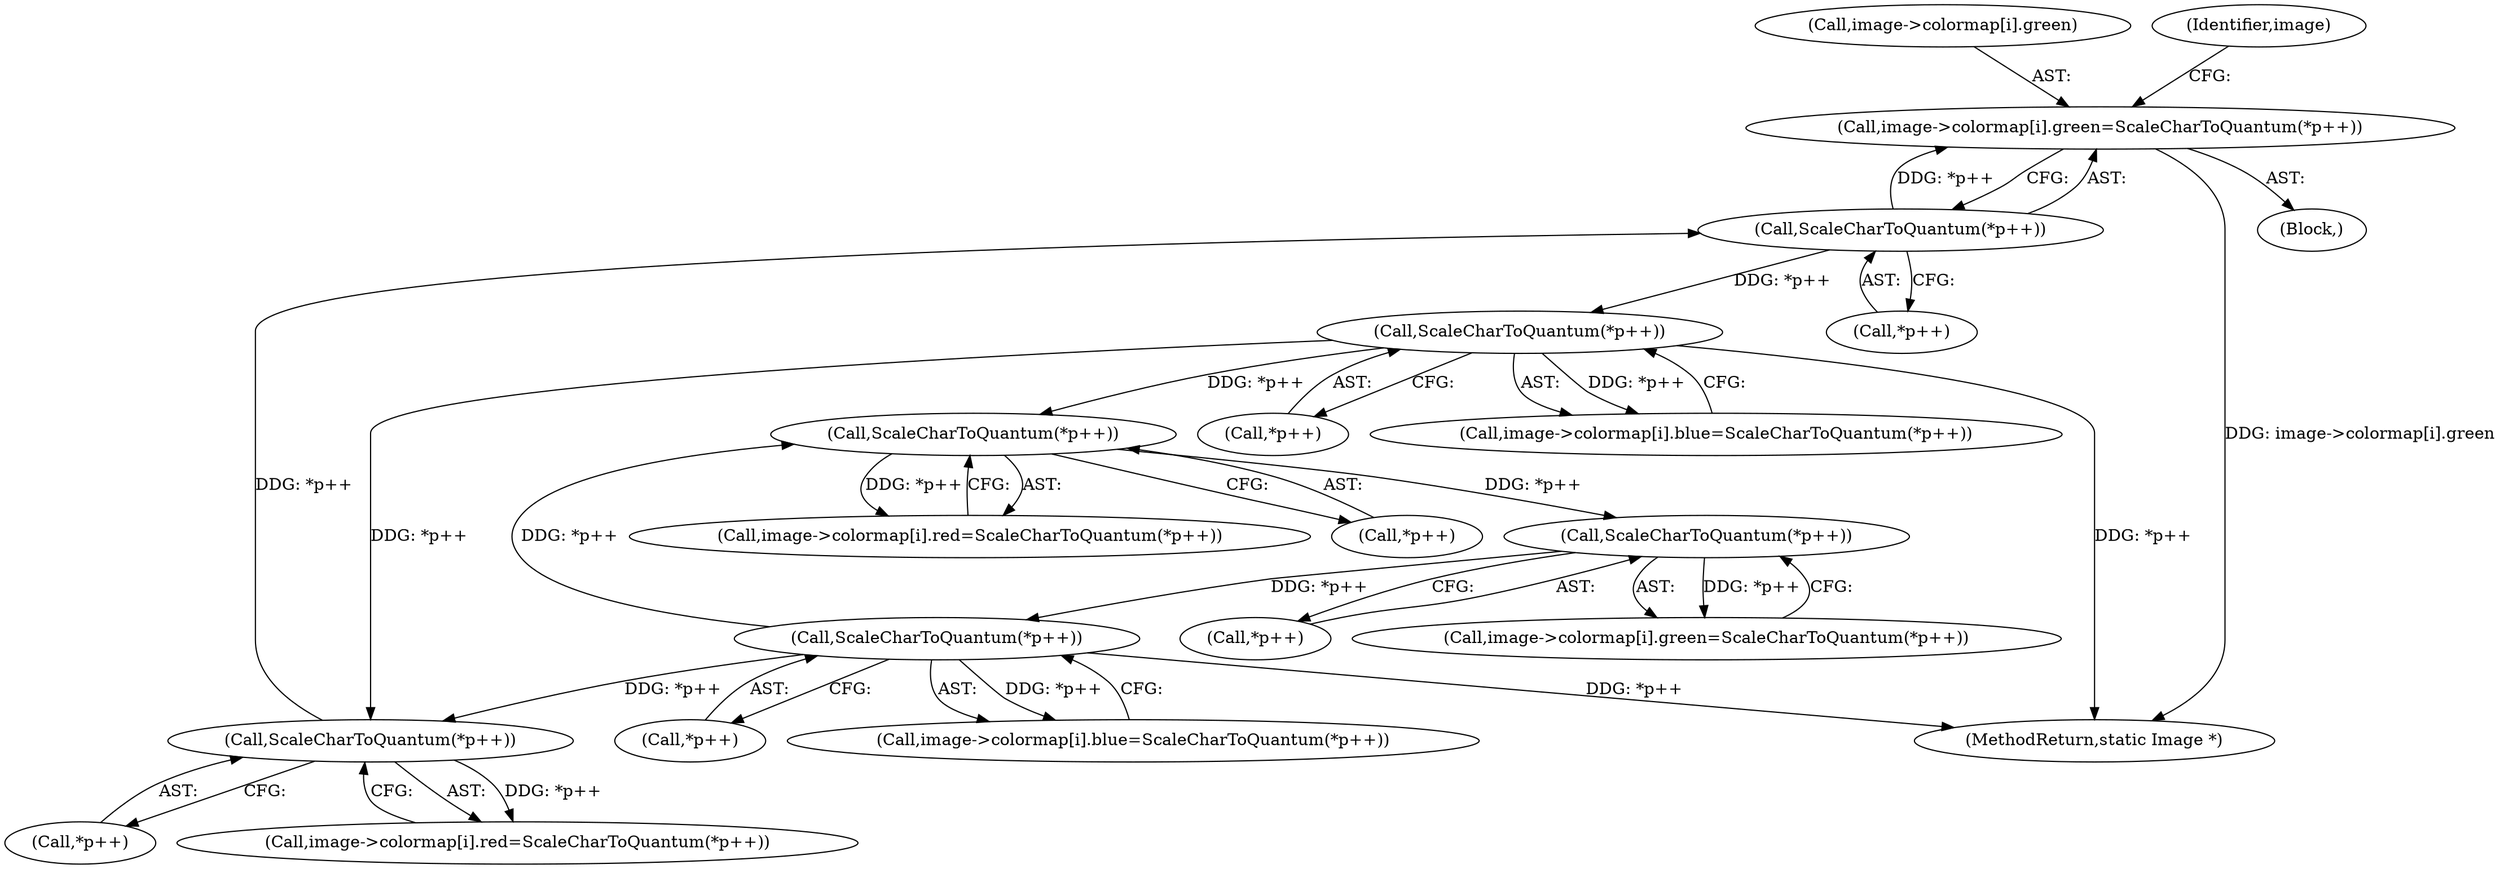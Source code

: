 digraph "0_ImageMagick_f6e9d0d9955e85bdd7540b251cd50d598dacc5e6_20@array" {
"1001122" [label="(Call,image->colormap[i].green=ScaleCharToQuantum(*p++))"];
"1001130" [label="(Call,ScaleCharToQuantum(*p++))"];
"1001118" [label="(Call,ScaleCharToQuantum(*p++))"];
"1001307" [label="(Call,ScaleCharToQuantum(*p++))"];
"1001295" [label="(Call,ScaleCharToQuantum(*p++))"];
"1001283" [label="(Call,ScaleCharToQuantum(*p++))"];
"1001142" [label="(Call,ScaleCharToQuantum(*p++))"];
"1001130" [label="(Call,ScaleCharToQuantum(*p++))"];
"1001287" [label="(Call,image->colormap[i].green=ScaleCharToQuantum(*p++))"];
"1001131" [label="(Call,*p++)"];
"1001275" [label="(Call,image->colormap[i].red=ScaleCharToQuantum(*p++))"];
"1001109" [label="(Block,)"];
"1001284" [label="(Call,*p++)"];
"1001122" [label="(Call,image->colormap[i].green=ScaleCharToQuantum(*p++))"];
"1001143" [label="(Call,*p++)"];
"1001119" [label="(Call,*p++)"];
"1001110" [label="(Call,image->colormap[i].red=ScaleCharToQuantum(*p++))"];
"1001307" [label="(Call,ScaleCharToQuantum(*p++))"];
"1001123" [label="(Call,image->colormap[i].green)"];
"1001295" [label="(Call,ScaleCharToQuantum(*p++))"];
"1001283" [label="(Call,ScaleCharToQuantum(*p++))"];
"1001296" [label="(Call,*p++)"];
"1001118" [label="(Call,ScaleCharToQuantum(*p++))"];
"1001142" [label="(Call,ScaleCharToQuantum(*p++))"];
"1001554" [label="(MethodReturn,static Image *)"];
"1001308" [label="(Call,*p++)"];
"1001299" [label="(Call,image->colormap[i].blue=ScaleCharToQuantum(*p++))"];
"1001138" [label="(Identifier,image)"];
"1001134" [label="(Call,image->colormap[i].blue=ScaleCharToQuantum(*p++))"];
"1001122" -> "1001109"  [label="AST: "];
"1001122" -> "1001130"  [label="CFG: "];
"1001123" -> "1001122"  [label="AST: "];
"1001130" -> "1001122"  [label="AST: "];
"1001138" -> "1001122"  [label="CFG: "];
"1001122" -> "1001554"  [label="DDG: image->colormap[i].green"];
"1001130" -> "1001122"  [label="DDG: *p++"];
"1001130" -> "1001131"  [label="CFG: "];
"1001131" -> "1001130"  [label="AST: "];
"1001118" -> "1001130"  [label="DDG: *p++"];
"1001130" -> "1001142"  [label="DDG: *p++"];
"1001118" -> "1001110"  [label="AST: "];
"1001118" -> "1001119"  [label="CFG: "];
"1001119" -> "1001118"  [label="AST: "];
"1001110" -> "1001118"  [label="CFG: "];
"1001118" -> "1001110"  [label="DDG: *p++"];
"1001307" -> "1001118"  [label="DDG: *p++"];
"1001142" -> "1001118"  [label="DDG: *p++"];
"1001307" -> "1001299"  [label="AST: "];
"1001307" -> "1001308"  [label="CFG: "];
"1001308" -> "1001307"  [label="AST: "];
"1001299" -> "1001307"  [label="CFG: "];
"1001307" -> "1001554"  [label="DDG: *p++"];
"1001307" -> "1001283"  [label="DDG: *p++"];
"1001307" -> "1001299"  [label="DDG: *p++"];
"1001295" -> "1001307"  [label="DDG: *p++"];
"1001295" -> "1001287"  [label="AST: "];
"1001295" -> "1001296"  [label="CFG: "];
"1001296" -> "1001295"  [label="AST: "];
"1001287" -> "1001295"  [label="CFG: "];
"1001295" -> "1001287"  [label="DDG: *p++"];
"1001283" -> "1001295"  [label="DDG: *p++"];
"1001283" -> "1001275"  [label="AST: "];
"1001283" -> "1001284"  [label="CFG: "];
"1001284" -> "1001283"  [label="AST: "];
"1001275" -> "1001283"  [label="CFG: "];
"1001283" -> "1001275"  [label="DDG: *p++"];
"1001142" -> "1001283"  [label="DDG: *p++"];
"1001142" -> "1001134"  [label="AST: "];
"1001142" -> "1001143"  [label="CFG: "];
"1001143" -> "1001142"  [label="AST: "];
"1001134" -> "1001142"  [label="CFG: "];
"1001142" -> "1001554"  [label="DDG: *p++"];
"1001142" -> "1001134"  [label="DDG: *p++"];
}
